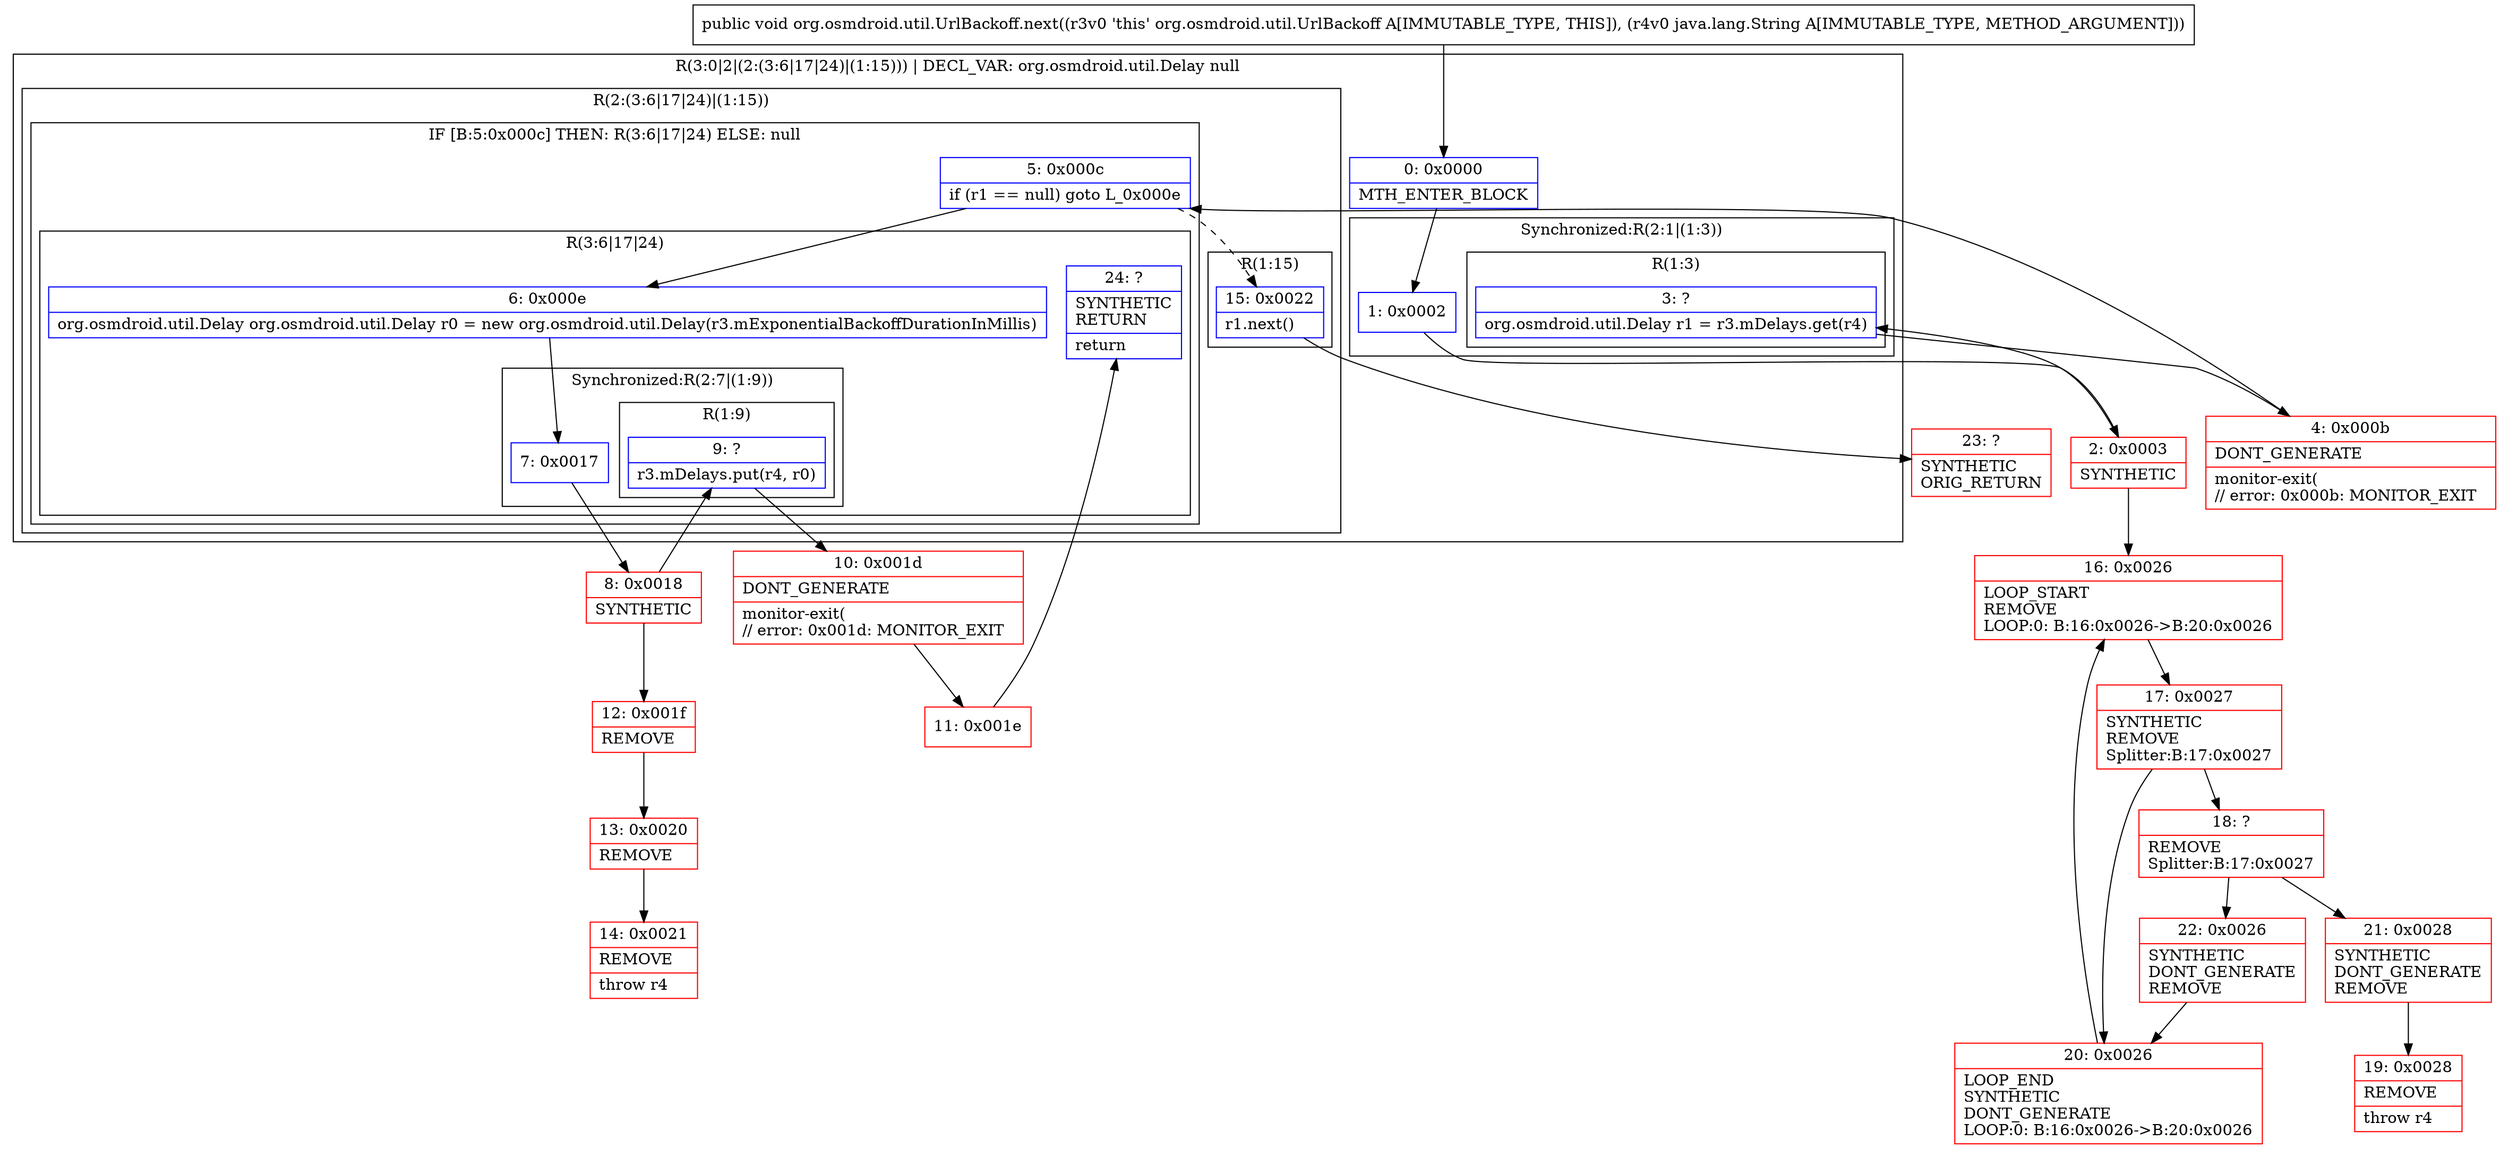 digraph "CFG fororg.osmdroid.util.UrlBackoff.next(Ljava\/lang\/String;)V" {
subgraph cluster_Region_1145013325 {
label = "R(3:0|2|(2:(3:6|17|24)|(1:15))) | DECL_VAR: org.osmdroid.util.Delay null\l";
node [shape=record,color=blue];
Node_0 [shape=record,label="{0\:\ 0x0000|MTH_ENTER_BLOCK\l}"];
subgraph cluster_SynchronizedRegion_550403665 {
label = "Synchronized:R(2:1|(1:3))";
node [shape=record,color=blue];
Node_1 [shape=record,label="{1\:\ 0x0002}"];
subgraph cluster_Region_1373828799 {
label = "R(1:3)";
node [shape=record,color=blue];
Node_3 [shape=record,label="{3\:\ ?|org.osmdroid.util.Delay r1 = r3.mDelays.get(r4)\l}"];
}
}
subgraph cluster_Region_137291347 {
label = "R(2:(3:6|17|24)|(1:15))";
node [shape=record,color=blue];
subgraph cluster_IfRegion_968861106 {
label = "IF [B:5:0x000c] THEN: R(3:6|17|24) ELSE: null";
node [shape=record,color=blue];
Node_5 [shape=record,label="{5\:\ 0x000c|if (r1 == null) goto L_0x000e\l}"];
subgraph cluster_Region_285600190 {
label = "R(3:6|17|24)";
node [shape=record,color=blue];
Node_6 [shape=record,label="{6\:\ 0x000e|org.osmdroid.util.Delay org.osmdroid.util.Delay r0 = new org.osmdroid.util.Delay(r3.mExponentialBackoffDurationInMillis)\l}"];
subgraph cluster_SynchronizedRegion_1590078033 {
label = "Synchronized:R(2:7|(1:9))";
node [shape=record,color=blue];
Node_7 [shape=record,label="{7\:\ 0x0017}"];
subgraph cluster_Region_1460974127 {
label = "R(1:9)";
node [shape=record,color=blue];
Node_9 [shape=record,label="{9\:\ ?|r3.mDelays.put(r4, r0)\l}"];
}
}
Node_24 [shape=record,label="{24\:\ ?|SYNTHETIC\lRETURN\l|return\l}"];
}
}
subgraph cluster_Region_94235393 {
label = "R(1:15)";
node [shape=record,color=blue];
Node_15 [shape=record,label="{15\:\ 0x0022|r1.next()\l}"];
}
}
}
Node_2 [shape=record,color=red,label="{2\:\ 0x0003|SYNTHETIC\l}"];
Node_4 [shape=record,color=red,label="{4\:\ 0x000b|DONT_GENERATE\l|monitor\-exit(\l\/\/ error: 0x000b: MONITOR_EXIT  \l}"];
Node_8 [shape=record,color=red,label="{8\:\ 0x0018|SYNTHETIC\l}"];
Node_10 [shape=record,color=red,label="{10\:\ 0x001d|DONT_GENERATE\l|monitor\-exit(\l\/\/ error: 0x001d: MONITOR_EXIT  \l}"];
Node_11 [shape=record,color=red,label="{11\:\ 0x001e}"];
Node_12 [shape=record,color=red,label="{12\:\ 0x001f|REMOVE\l}"];
Node_13 [shape=record,color=red,label="{13\:\ 0x0020|REMOVE\l}"];
Node_14 [shape=record,color=red,label="{14\:\ 0x0021|REMOVE\l|throw r4\l}"];
Node_16 [shape=record,color=red,label="{16\:\ 0x0026|LOOP_START\lREMOVE\lLOOP:0: B:16:0x0026\-\>B:20:0x0026\l}"];
Node_17 [shape=record,color=red,label="{17\:\ 0x0027|SYNTHETIC\lREMOVE\lSplitter:B:17:0x0027\l}"];
Node_18 [shape=record,color=red,label="{18\:\ ?|REMOVE\lSplitter:B:17:0x0027\l}"];
Node_19 [shape=record,color=red,label="{19\:\ 0x0028|REMOVE\l|throw r4\l}"];
Node_20 [shape=record,color=red,label="{20\:\ 0x0026|LOOP_END\lSYNTHETIC\lDONT_GENERATE\lLOOP:0: B:16:0x0026\-\>B:20:0x0026\l}"];
Node_21 [shape=record,color=red,label="{21\:\ 0x0028|SYNTHETIC\lDONT_GENERATE\lREMOVE\l}"];
Node_22 [shape=record,color=red,label="{22\:\ 0x0026|SYNTHETIC\lDONT_GENERATE\lREMOVE\l}"];
Node_23 [shape=record,color=red,label="{23\:\ ?|SYNTHETIC\lORIG_RETURN\l}"];
MethodNode[shape=record,label="{public void org.osmdroid.util.UrlBackoff.next((r3v0 'this' org.osmdroid.util.UrlBackoff A[IMMUTABLE_TYPE, THIS]), (r4v0 java.lang.String A[IMMUTABLE_TYPE, METHOD_ARGUMENT])) }"];
MethodNode -> Node_0;
Node_0 -> Node_1;
Node_1 -> Node_2;
Node_3 -> Node_4;
Node_5 -> Node_6;
Node_5 -> Node_15[style=dashed];
Node_6 -> Node_7;
Node_7 -> Node_8;
Node_9 -> Node_10;
Node_15 -> Node_23;
Node_2 -> Node_3;
Node_2 -> Node_16;
Node_4 -> Node_5;
Node_8 -> Node_9;
Node_8 -> Node_12;
Node_10 -> Node_11;
Node_11 -> Node_24;
Node_12 -> Node_13;
Node_13 -> Node_14;
Node_16 -> Node_17;
Node_17 -> Node_18;
Node_17 -> Node_20;
Node_18 -> Node_21;
Node_18 -> Node_22;
Node_20 -> Node_16;
Node_21 -> Node_19;
Node_22 -> Node_20;
}

